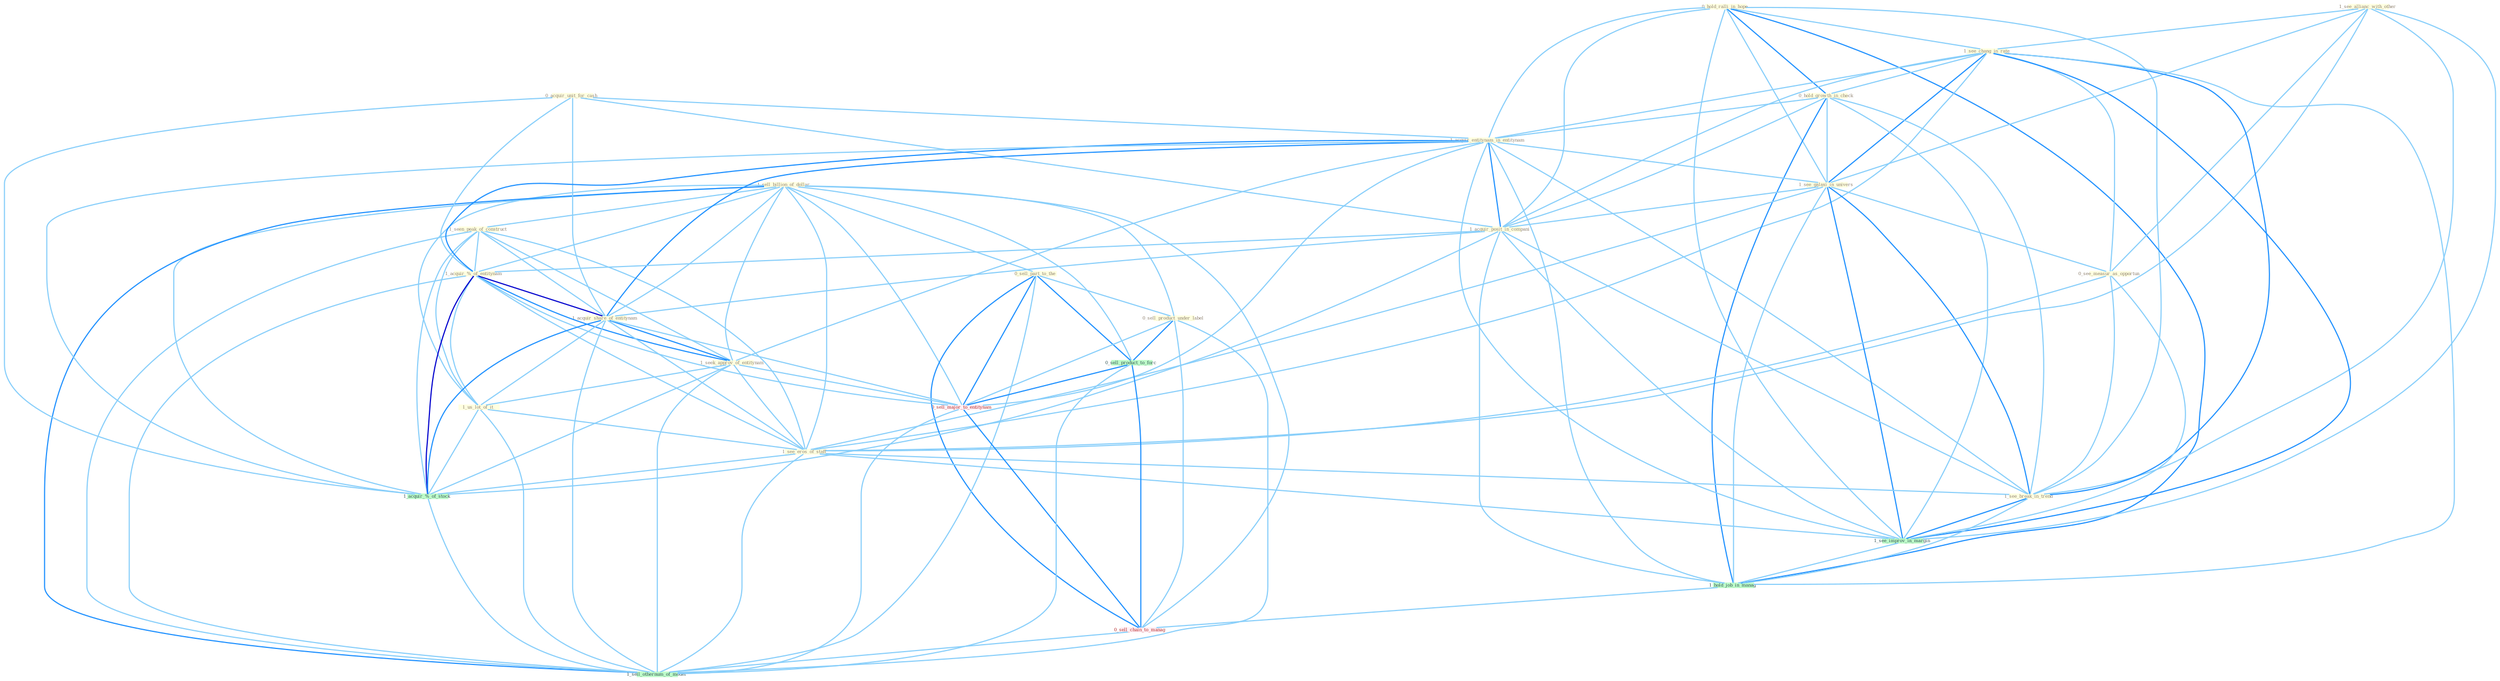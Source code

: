 Graph G{ 
    node
    [shape=polygon,style=filled,width=.5,height=.06,color="#BDFCC9",fixedsize=true,fontsize=4,
    fontcolor="#2f4f4f"];
    {node
    [color="#ffffe0", fontcolor="#8b7d6b"] "0_hold_ralli_in_hope " "1_sell_billion_of_dollar " "1_see_allianc_with_other " "1_see_chang_in_rate " "1_seen_peak_of_construct " "0_acquir_unit_for_cash " "0_hold_growth_in_check " "1_acquir_entitynam_in_entitynam " "1_see_galaxi_in_univers " "0_sell_part_to_the " "0_sell_product_under_label " "1_acquir_posit_in_compani " "1_acquir_%_of_entitynam " "1_acquir_share_of_entitynam " "1_seek_approv_of_entitynam " "1_us_lot_of_it " "0_see_measur_as_opportun " "1_see_eros_of_staff " "1_see_break_in_trend "}
{node [color="#fff0f5", fontcolor="#b22222"] "0_sell_major_to_entitynam " "0_sell_chain_to_manag "}
edge [color="#B0E2FF"];

	"0_hold_ralli_in_hope " -- "1_see_chang_in_rate " [w="1", color="#87cefa" ];
	"0_hold_ralli_in_hope " -- "0_hold_growth_in_check " [w="2", color="#1e90ff" , len=0.8];
	"0_hold_ralli_in_hope " -- "1_acquir_entitynam_in_entitynam " [w="1", color="#87cefa" ];
	"0_hold_ralli_in_hope " -- "1_see_galaxi_in_univers " [w="1", color="#87cefa" ];
	"0_hold_ralli_in_hope " -- "1_acquir_posit_in_compani " [w="1", color="#87cefa" ];
	"0_hold_ralli_in_hope " -- "1_see_break_in_trend " [w="1", color="#87cefa" ];
	"0_hold_ralli_in_hope " -- "1_see_improv_in_margin " [w="1", color="#87cefa" ];
	"0_hold_ralli_in_hope " -- "1_hold_job_in_manag " [w="2", color="#1e90ff" , len=0.8];
	"1_sell_billion_of_dollar " -- "1_seen_peak_of_construct " [w="1", color="#87cefa" ];
	"1_sell_billion_of_dollar " -- "0_sell_part_to_the " [w="1", color="#87cefa" ];
	"1_sell_billion_of_dollar " -- "0_sell_product_under_label " [w="1", color="#87cefa" ];
	"1_sell_billion_of_dollar " -- "1_acquir_%_of_entitynam " [w="1", color="#87cefa" ];
	"1_sell_billion_of_dollar " -- "1_acquir_share_of_entitynam " [w="1", color="#87cefa" ];
	"1_sell_billion_of_dollar " -- "1_seek_approv_of_entitynam " [w="1", color="#87cefa" ];
	"1_sell_billion_of_dollar " -- "1_us_lot_of_it " [w="1", color="#87cefa" ];
	"1_sell_billion_of_dollar " -- "1_see_eros_of_staff " [w="1", color="#87cefa" ];
	"1_sell_billion_of_dollar " -- "1_acquir_%_of_stock " [w="1", color="#87cefa" ];
	"1_sell_billion_of_dollar " -- "0_sell_product_to_forc " [w="1", color="#87cefa" ];
	"1_sell_billion_of_dollar " -- "0_sell_major_to_entitynam " [w="1", color="#87cefa" ];
	"1_sell_billion_of_dollar " -- "0_sell_chain_to_manag " [w="1", color="#87cefa" ];
	"1_sell_billion_of_dollar " -- "1_sell_othernum_of_model " [w="2", color="#1e90ff" , len=0.8];
	"1_see_allianc_with_other " -- "1_see_chang_in_rate " [w="1", color="#87cefa" ];
	"1_see_allianc_with_other " -- "1_see_galaxi_in_univers " [w="1", color="#87cefa" ];
	"1_see_allianc_with_other " -- "0_see_measur_as_opportun " [w="1", color="#87cefa" ];
	"1_see_allianc_with_other " -- "1_see_eros_of_staff " [w="1", color="#87cefa" ];
	"1_see_allianc_with_other " -- "1_see_break_in_trend " [w="1", color="#87cefa" ];
	"1_see_allianc_with_other " -- "1_see_improv_in_margin " [w="1", color="#87cefa" ];
	"1_see_chang_in_rate " -- "0_hold_growth_in_check " [w="1", color="#87cefa" ];
	"1_see_chang_in_rate " -- "1_acquir_entitynam_in_entitynam " [w="1", color="#87cefa" ];
	"1_see_chang_in_rate " -- "1_see_galaxi_in_univers " [w="2", color="#1e90ff" , len=0.8];
	"1_see_chang_in_rate " -- "1_acquir_posit_in_compani " [w="1", color="#87cefa" ];
	"1_see_chang_in_rate " -- "0_see_measur_as_opportun " [w="1", color="#87cefa" ];
	"1_see_chang_in_rate " -- "1_see_eros_of_staff " [w="1", color="#87cefa" ];
	"1_see_chang_in_rate " -- "1_see_break_in_trend " [w="2", color="#1e90ff" , len=0.8];
	"1_see_chang_in_rate " -- "1_see_improv_in_margin " [w="2", color="#1e90ff" , len=0.8];
	"1_see_chang_in_rate " -- "1_hold_job_in_manag " [w="1", color="#87cefa" ];
	"1_seen_peak_of_construct " -- "1_acquir_%_of_entitynam " [w="1", color="#87cefa" ];
	"1_seen_peak_of_construct " -- "1_acquir_share_of_entitynam " [w="1", color="#87cefa" ];
	"1_seen_peak_of_construct " -- "1_seek_approv_of_entitynam " [w="1", color="#87cefa" ];
	"1_seen_peak_of_construct " -- "1_us_lot_of_it " [w="1", color="#87cefa" ];
	"1_seen_peak_of_construct " -- "1_see_eros_of_staff " [w="1", color="#87cefa" ];
	"1_seen_peak_of_construct " -- "1_acquir_%_of_stock " [w="1", color="#87cefa" ];
	"1_seen_peak_of_construct " -- "1_sell_othernum_of_model " [w="1", color="#87cefa" ];
	"0_acquir_unit_for_cash " -- "1_acquir_entitynam_in_entitynam " [w="1", color="#87cefa" ];
	"0_acquir_unit_for_cash " -- "1_acquir_posit_in_compani " [w="1", color="#87cefa" ];
	"0_acquir_unit_for_cash " -- "1_acquir_%_of_entitynam " [w="1", color="#87cefa" ];
	"0_acquir_unit_for_cash " -- "1_acquir_share_of_entitynam " [w="1", color="#87cefa" ];
	"0_acquir_unit_for_cash " -- "1_acquir_%_of_stock " [w="1", color="#87cefa" ];
	"0_hold_growth_in_check " -- "1_acquir_entitynam_in_entitynam " [w="1", color="#87cefa" ];
	"0_hold_growth_in_check " -- "1_see_galaxi_in_univers " [w="1", color="#87cefa" ];
	"0_hold_growth_in_check " -- "1_acquir_posit_in_compani " [w="1", color="#87cefa" ];
	"0_hold_growth_in_check " -- "1_see_break_in_trend " [w="1", color="#87cefa" ];
	"0_hold_growth_in_check " -- "1_see_improv_in_margin " [w="1", color="#87cefa" ];
	"0_hold_growth_in_check " -- "1_hold_job_in_manag " [w="2", color="#1e90ff" , len=0.8];
	"1_acquir_entitynam_in_entitynam " -- "1_see_galaxi_in_univers " [w="1", color="#87cefa" ];
	"1_acquir_entitynam_in_entitynam " -- "1_acquir_posit_in_compani " [w="2", color="#1e90ff" , len=0.8];
	"1_acquir_entitynam_in_entitynam " -- "1_acquir_%_of_entitynam " [w="2", color="#1e90ff" , len=0.8];
	"1_acquir_entitynam_in_entitynam " -- "1_acquir_share_of_entitynam " [w="2", color="#1e90ff" , len=0.8];
	"1_acquir_entitynam_in_entitynam " -- "1_seek_approv_of_entitynam " [w="1", color="#87cefa" ];
	"1_acquir_entitynam_in_entitynam " -- "1_see_break_in_trend " [w="1", color="#87cefa" ];
	"1_acquir_entitynam_in_entitynam " -- "1_see_improv_in_margin " [w="1", color="#87cefa" ];
	"1_acquir_entitynam_in_entitynam " -- "1_acquir_%_of_stock " [w="1", color="#87cefa" ];
	"1_acquir_entitynam_in_entitynam " -- "1_hold_job_in_manag " [w="1", color="#87cefa" ];
	"1_acquir_entitynam_in_entitynam " -- "0_sell_major_to_entitynam " [w="1", color="#87cefa" ];
	"1_see_galaxi_in_univers " -- "1_acquir_posit_in_compani " [w="1", color="#87cefa" ];
	"1_see_galaxi_in_univers " -- "0_see_measur_as_opportun " [w="1", color="#87cefa" ];
	"1_see_galaxi_in_univers " -- "1_see_eros_of_staff " [w="1", color="#87cefa" ];
	"1_see_galaxi_in_univers " -- "1_see_break_in_trend " [w="2", color="#1e90ff" , len=0.8];
	"1_see_galaxi_in_univers " -- "1_see_improv_in_margin " [w="2", color="#1e90ff" , len=0.8];
	"1_see_galaxi_in_univers " -- "1_hold_job_in_manag " [w="1", color="#87cefa" ];
	"0_sell_part_to_the " -- "0_sell_product_under_label " [w="1", color="#87cefa" ];
	"0_sell_part_to_the " -- "0_sell_product_to_forc " [w="2", color="#1e90ff" , len=0.8];
	"0_sell_part_to_the " -- "0_sell_major_to_entitynam " [w="2", color="#1e90ff" , len=0.8];
	"0_sell_part_to_the " -- "0_sell_chain_to_manag " [w="2", color="#1e90ff" , len=0.8];
	"0_sell_part_to_the " -- "1_sell_othernum_of_model " [w="1", color="#87cefa" ];
	"0_sell_product_under_label " -- "0_sell_product_to_forc " [w="2", color="#1e90ff" , len=0.8];
	"0_sell_product_under_label " -- "0_sell_major_to_entitynam " [w="1", color="#87cefa" ];
	"0_sell_product_under_label " -- "0_sell_chain_to_manag " [w="1", color="#87cefa" ];
	"0_sell_product_under_label " -- "1_sell_othernum_of_model " [w="1", color="#87cefa" ];
	"1_acquir_posit_in_compani " -- "1_acquir_%_of_entitynam " [w="1", color="#87cefa" ];
	"1_acquir_posit_in_compani " -- "1_acquir_share_of_entitynam " [w="1", color="#87cefa" ];
	"1_acquir_posit_in_compani " -- "1_see_break_in_trend " [w="1", color="#87cefa" ];
	"1_acquir_posit_in_compani " -- "1_see_improv_in_margin " [w="1", color="#87cefa" ];
	"1_acquir_posit_in_compani " -- "1_acquir_%_of_stock " [w="1", color="#87cefa" ];
	"1_acquir_posit_in_compani " -- "1_hold_job_in_manag " [w="1", color="#87cefa" ];
	"1_acquir_%_of_entitynam " -- "1_acquir_share_of_entitynam " [w="3", color="#0000cd" , len=0.6];
	"1_acquir_%_of_entitynam " -- "1_seek_approv_of_entitynam " [w="2", color="#1e90ff" , len=0.8];
	"1_acquir_%_of_entitynam " -- "1_us_lot_of_it " [w="1", color="#87cefa" ];
	"1_acquir_%_of_entitynam " -- "1_see_eros_of_staff " [w="1", color="#87cefa" ];
	"1_acquir_%_of_entitynam " -- "1_acquir_%_of_stock " [w="3", color="#0000cd" , len=0.6];
	"1_acquir_%_of_entitynam " -- "0_sell_major_to_entitynam " [w="1", color="#87cefa" ];
	"1_acquir_%_of_entitynam " -- "1_sell_othernum_of_model " [w="1", color="#87cefa" ];
	"1_acquir_share_of_entitynam " -- "1_seek_approv_of_entitynam " [w="2", color="#1e90ff" , len=0.8];
	"1_acquir_share_of_entitynam " -- "1_us_lot_of_it " [w="1", color="#87cefa" ];
	"1_acquir_share_of_entitynam " -- "1_see_eros_of_staff " [w="1", color="#87cefa" ];
	"1_acquir_share_of_entitynam " -- "1_acquir_%_of_stock " [w="2", color="#1e90ff" , len=0.8];
	"1_acquir_share_of_entitynam " -- "0_sell_major_to_entitynam " [w="1", color="#87cefa" ];
	"1_acquir_share_of_entitynam " -- "1_sell_othernum_of_model " [w="1", color="#87cefa" ];
	"1_seek_approv_of_entitynam " -- "1_us_lot_of_it " [w="1", color="#87cefa" ];
	"1_seek_approv_of_entitynam " -- "1_see_eros_of_staff " [w="1", color="#87cefa" ];
	"1_seek_approv_of_entitynam " -- "1_acquir_%_of_stock " [w="1", color="#87cefa" ];
	"1_seek_approv_of_entitynam " -- "0_sell_major_to_entitynam " [w="1", color="#87cefa" ];
	"1_seek_approv_of_entitynam " -- "1_sell_othernum_of_model " [w="1", color="#87cefa" ];
	"1_us_lot_of_it " -- "1_see_eros_of_staff " [w="1", color="#87cefa" ];
	"1_us_lot_of_it " -- "1_acquir_%_of_stock " [w="1", color="#87cefa" ];
	"1_us_lot_of_it " -- "1_sell_othernum_of_model " [w="1", color="#87cefa" ];
	"0_see_measur_as_opportun " -- "1_see_eros_of_staff " [w="1", color="#87cefa" ];
	"0_see_measur_as_opportun " -- "1_see_break_in_trend " [w="1", color="#87cefa" ];
	"0_see_measur_as_opportun " -- "1_see_improv_in_margin " [w="1", color="#87cefa" ];
	"1_see_eros_of_staff " -- "1_see_break_in_trend " [w="1", color="#87cefa" ];
	"1_see_eros_of_staff " -- "1_see_improv_in_margin " [w="1", color="#87cefa" ];
	"1_see_eros_of_staff " -- "1_acquir_%_of_stock " [w="1", color="#87cefa" ];
	"1_see_eros_of_staff " -- "1_sell_othernum_of_model " [w="1", color="#87cefa" ];
	"1_see_break_in_trend " -- "1_see_improv_in_margin " [w="2", color="#1e90ff" , len=0.8];
	"1_see_break_in_trend " -- "1_hold_job_in_manag " [w="1", color="#87cefa" ];
	"1_see_improv_in_margin " -- "1_hold_job_in_manag " [w="1", color="#87cefa" ];
	"1_acquir_%_of_stock " -- "1_sell_othernum_of_model " [w="1", color="#87cefa" ];
	"1_hold_job_in_manag " -- "0_sell_chain_to_manag " [w="1", color="#87cefa" ];
	"0_sell_product_to_forc " -- "0_sell_major_to_entitynam " [w="2", color="#1e90ff" , len=0.8];
	"0_sell_product_to_forc " -- "0_sell_chain_to_manag " [w="2", color="#1e90ff" , len=0.8];
	"0_sell_product_to_forc " -- "1_sell_othernum_of_model " [w="1", color="#87cefa" ];
	"0_sell_major_to_entitynam " -- "0_sell_chain_to_manag " [w="2", color="#1e90ff" , len=0.8];
	"0_sell_major_to_entitynam " -- "1_sell_othernum_of_model " [w="1", color="#87cefa" ];
	"0_sell_chain_to_manag " -- "1_sell_othernum_of_model " [w="1", color="#87cefa" ];
}
